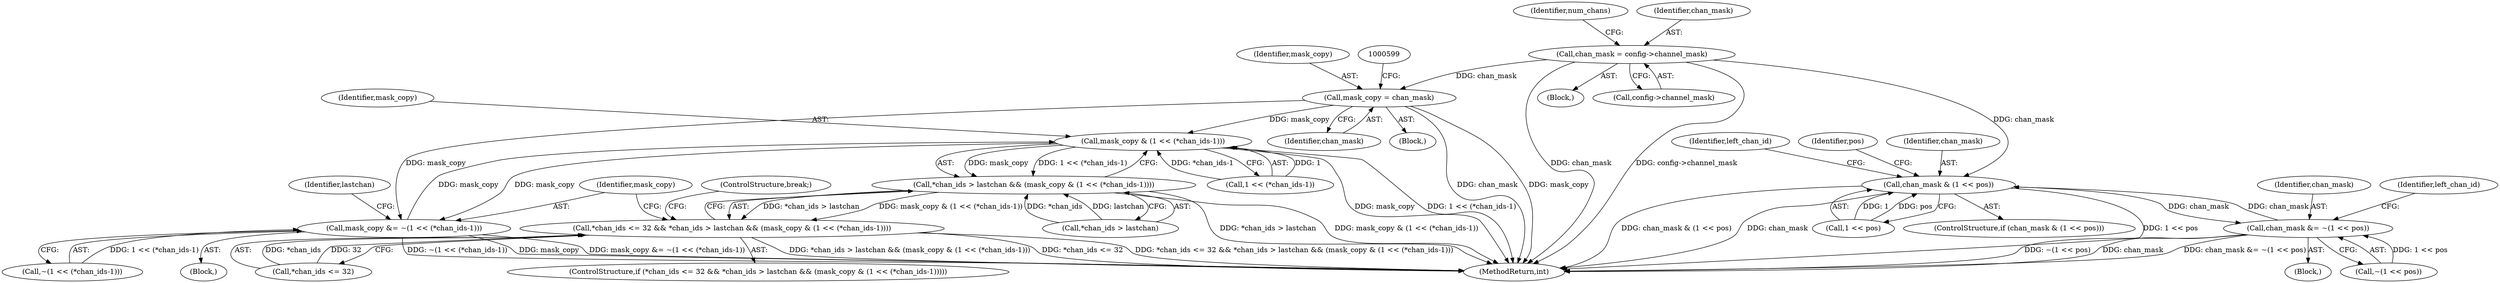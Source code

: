 digraph "0_WavPack_070ef6f138956d9ea9612e69586152339dbefe51@pointer" {
"1000113" [label="(Call,chan_mask = config->channel_mask)"];
"1000593" [label="(Call,mask_copy = chan_mask)"];
"1000627" [label="(Call,mask_copy & (1 << (*chan_ids-1)))"];
"1000622" [label="(Call,*chan_ids > lastchan && (mask_copy & (1 << (*chan_ids-1))))"];
"1000617" [label="(Call,*chan_ids <= 32 && *chan_ids > lastchan && (mask_copy & (1 << (*chan_ids-1))))"];
"1000636" [label="(Call,mask_copy &= ~(1 << (*chan_ids-1)))"];
"1000754" [label="(Call,chan_mask & (1 << pos))"];
"1000771" [label="(Call,chan_mask &= ~(1 << pos))"];
"1000635" [label="(Block,)"];
"1000627" [label="(Call,mask_copy & (1 << (*chan_ids-1)))"];
"1000771" [label="(Call,chan_mask &= ~(1 << pos))"];
"1000651" [label="(ControlStructure,break;)"];
"1000770" [label="(Block,)"];
"1000773" [label="(Call,~(1 << pos))"];
"1000120" [label="(Identifier,num_chans)"];
"1000761" [label="(Identifier,left_chan_id)"];
"1000106" [label="(Block,)"];
"1000628" [label="(Identifier,mask_copy)"];
"1000115" [label="(Call,config->channel_mask)"];
"1000638" [label="(Call,~(1 << (*chan_ids-1)))"];
"1000594" [label="(Identifier,mask_copy)"];
"1000756" [label="(Call,1 << pos)"];
"1000616" [label="(ControlStructure,if (*chan_ids <= 32 && *chan_ids > lastchan && (mask_copy & (1 << (*chan_ids-1)))))"];
"1000753" [label="(ControlStructure,if (chan_mask & (1 << pos)))"];
"1000637" [label="(Identifier,mask_copy)"];
"1000618" [label="(Call,*chan_ids <= 32)"];
"1000593" [label="(Call,mask_copy = chan_mask)"];
"1000114" [label="(Identifier,chan_mask)"];
"1000752" [label="(Identifier,pos)"];
"1000989" [label="(MethodReturn,int)"];
"1000778" [label="(Identifier,left_chan_id)"];
"1000113" [label="(Call,chan_mask = config->channel_mask)"];
"1000754" [label="(Call,chan_mask & (1 << pos))"];
"1000772" [label="(Identifier,chan_mask)"];
"1000636" [label="(Call,mask_copy &= ~(1 << (*chan_ids-1)))"];
"1000623" [label="(Call,*chan_ids > lastchan)"];
"1000646" [label="(Identifier,lastchan)"];
"1000622" [label="(Call,*chan_ids > lastchan && (mask_copy & (1 << (*chan_ids-1))))"];
"1000617" [label="(Call,*chan_ids <= 32 && *chan_ids > lastchan && (mask_copy & (1 << (*chan_ids-1))))"];
"1000595" [label="(Identifier,chan_mask)"];
"1000755" [label="(Identifier,chan_mask)"];
"1000629" [label="(Call,1 << (*chan_ids-1))"];
"1000587" [label="(Block,)"];
"1000113" -> "1000106"  [label="AST: "];
"1000113" -> "1000115"  [label="CFG: "];
"1000114" -> "1000113"  [label="AST: "];
"1000115" -> "1000113"  [label="AST: "];
"1000120" -> "1000113"  [label="CFG: "];
"1000113" -> "1000989"  [label="DDG: chan_mask"];
"1000113" -> "1000989"  [label="DDG: config->channel_mask"];
"1000113" -> "1000593"  [label="DDG: chan_mask"];
"1000113" -> "1000754"  [label="DDG: chan_mask"];
"1000593" -> "1000587"  [label="AST: "];
"1000593" -> "1000595"  [label="CFG: "];
"1000594" -> "1000593"  [label="AST: "];
"1000595" -> "1000593"  [label="AST: "];
"1000599" -> "1000593"  [label="CFG: "];
"1000593" -> "1000989"  [label="DDG: chan_mask"];
"1000593" -> "1000989"  [label="DDG: mask_copy"];
"1000593" -> "1000627"  [label="DDG: mask_copy"];
"1000593" -> "1000636"  [label="DDG: mask_copy"];
"1000627" -> "1000622"  [label="AST: "];
"1000627" -> "1000629"  [label="CFG: "];
"1000628" -> "1000627"  [label="AST: "];
"1000629" -> "1000627"  [label="AST: "];
"1000622" -> "1000627"  [label="CFG: "];
"1000627" -> "1000989"  [label="DDG: 1 << (*chan_ids-1)"];
"1000627" -> "1000989"  [label="DDG: mask_copy"];
"1000627" -> "1000622"  [label="DDG: mask_copy"];
"1000627" -> "1000622"  [label="DDG: 1 << (*chan_ids-1)"];
"1000636" -> "1000627"  [label="DDG: mask_copy"];
"1000629" -> "1000627"  [label="DDG: 1"];
"1000629" -> "1000627"  [label="DDG: *chan_ids-1"];
"1000627" -> "1000636"  [label="DDG: mask_copy"];
"1000622" -> "1000617"  [label="AST: "];
"1000622" -> "1000623"  [label="CFG: "];
"1000623" -> "1000622"  [label="AST: "];
"1000617" -> "1000622"  [label="CFG: "];
"1000622" -> "1000989"  [label="DDG: *chan_ids > lastchan"];
"1000622" -> "1000989"  [label="DDG: mask_copy & (1 << (*chan_ids-1))"];
"1000622" -> "1000617"  [label="DDG: *chan_ids > lastchan"];
"1000622" -> "1000617"  [label="DDG: mask_copy & (1 << (*chan_ids-1))"];
"1000623" -> "1000622"  [label="DDG: *chan_ids"];
"1000623" -> "1000622"  [label="DDG: lastchan"];
"1000617" -> "1000616"  [label="AST: "];
"1000617" -> "1000618"  [label="CFG: "];
"1000618" -> "1000617"  [label="AST: "];
"1000637" -> "1000617"  [label="CFG: "];
"1000651" -> "1000617"  [label="CFG: "];
"1000617" -> "1000989"  [label="DDG: *chan_ids > lastchan && (mask_copy & (1 << (*chan_ids-1)))"];
"1000617" -> "1000989"  [label="DDG: *chan_ids <= 32"];
"1000617" -> "1000989"  [label="DDG: *chan_ids <= 32 && *chan_ids > lastchan && (mask_copy & (1 << (*chan_ids-1)))"];
"1000618" -> "1000617"  [label="DDG: *chan_ids"];
"1000618" -> "1000617"  [label="DDG: 32"];
"1000636" -> "1000635"  [label="AST: "];
"1000636" -> "1000638"  [label="CFG: "];
"1000637" -> "1000636"  [label="AST: "];
"1000638" -> "1000636"  [label="AST: "];
"1000646" -> "1000636"  [label="CFG: "];
"1000636" -> "1000989"  [label="DDG: ~(1 << (*chan_ids-1))"];
"1000636" -> "1000989"  [label="DDG: mask_copy"];
"1000636" -> "1000989"  [label="DDG: mask_copy &= ~(1 << (*chan_ids-1))"];
"1000638" -> "1000636"  [label="DDG: 1 << (*chan_ids-1)"];
"1000754" -> "1000753"  [label="AST: "];
"1000754" -> "1000756"  [label="CFG: "];
"1000755" -> "1000754"  [label="AST: "];
"1000756" -> "1000754"  [label="AST: "];
"1000761" -> "1000754"  [label="CFG: "];
"1000752" -> "1000754"  [label="CFG: "];
"1000754" -> "1000989"  [label="DDG: chan_mask & (1 << pos)"];
"1000754" -> "1000989"  [label="DDG: chan_mask"];
"1000754" -> "1000989"  [label="DDG: 1 << pos"];
"1000771" -> "1000754"  [label="DDG: chan_mask"];
"1000756" -> "1000754"  [label="DDG: 1"];
"1000756" -> "1000754"  [label="DDG: pos"];
"1000754" -> "1000771"  [label="DDG: chan_mask"];
"1000771" -> "1000770"  [label="AST: "];
"1000771" -> "1000773"  [label="CFG: "];
"1000772" -> "1000771"  [label="AST: "];
"1000773" -> "1000771"  [label="AST: "];
"1000778" -> "1000771"  [label="CFG: "];
"1000771" -> "1000989"  [label="DDG: ~(1 << pos)"];
"1000771" -> "1000989"  [label="DDG: chan_mask"];
"1000771" -> "1000989"  [label="DDG: chan_mask &= ~(1 << pos)"];
"1000773" -> "1000771"  [label="DDG: 1 << pos"];
}
